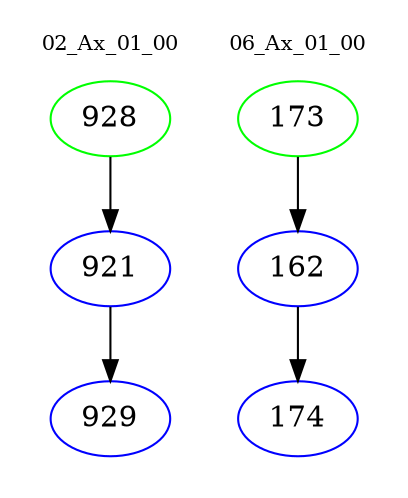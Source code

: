 digraph{
subgraph cluster_0 {
color = white
label = "02_Ax_01_00";
fontsize=10;
T0_928 [label="928", color="green"]
T0_928 -> T0_921 [color="black"]
T0_921 [label="921", color="blue"]
T0_921 -> T0_929 [color="black"]
T0_929 [label="929", color="blue"]
}
subgraph cluster_1 {
color = white
label = "06_Ax_01_00";
fontsize=10;
T1_173 [label="173", color="green"]
T1_173 -> T1_162 [color="black"]
T1_162 [label="162", color="blue"]
T1_162 -> T1_174 [color="black"]
T1_174 [label="174", color="blue"]
}
}
